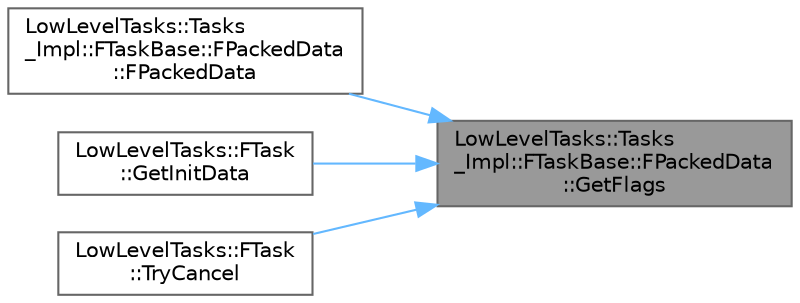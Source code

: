 digraph "LowLevelTasks::Tasks_Impl::FTaskBase::FPackedData::GetFlags"
{
 // INTERACTIVE_SVG=YES
 // LATEX_PDF_SIZE
  bgcolor="transparent";
  edge [fontname=Helvetica,fontsize=10,labelfontname=Helvetica,labelfontsize=10];
  node [fontname=Helvetica,fontsize=10,shape=box,height=0.2,width=0.4];
  rankdir="RL";
  Node1 [id="Node000001",label="LowLevelTasks::Tasks\l_Impl::FTaskBase::FPackedData\l::GetFlags",height=0.2,width=0.4,color="gray40", fillcolor="grey60", style="filled", fontcolor="black",tooltip=" "];
  Node1 -> Node2 [id="edge1_Node000001_Node000002",dir="back",color="steelblue1",style="solid",tooltip=" "];
  Node2 [id="Node000002",label="LowLevelTasks::Tasks\l_Impl::FTaskBase::FPackedData\l::FPackedData",height=0.2,width=0.4,color="grey40", fillcolor="white", style="filled",URL="$d2/dfa/unionLowLevelTasks_1_1Tasks__Impl_1_1FTaskBase_1_1FPackedData.html#a74337e81f7982acc3493bdfa9dbd208e",tooltip=" "];
  Node1 -> Node3 [id="edge2_Node000001_Node000003",dir="back",color="steelblue1",style="solid",tooltip=" "];
  Node3 [id="Node000003",label="LowLevelTasks::FTask\l::GetInitData",height=0.2,width=0.4,color="grey40", fillcolor="white", style="filled",URL="$d4/d0f/classLowLevelTasks_1_1FTask.html#a3c8e7b5f488b73a0fe9093c7fb678713",tooltip=" "];
  Node1 -> Node4 [id="edge3_Node000001_Node000004",dir="back",color="steelblue1",style="solid",tooltip=" "];
  Node4 [id="Node000004",label="LowLevelTasks::FTask\l::TryCancel",height=0.2,width=0.4,color="grey40", fillcolor="white", style="filled",URL="$d4/d0f/classLowLevelTasks_1_1FTask.html#a9d9553807e98eb84669bdeec3f6a7bbd",tooltip=" "];
}
